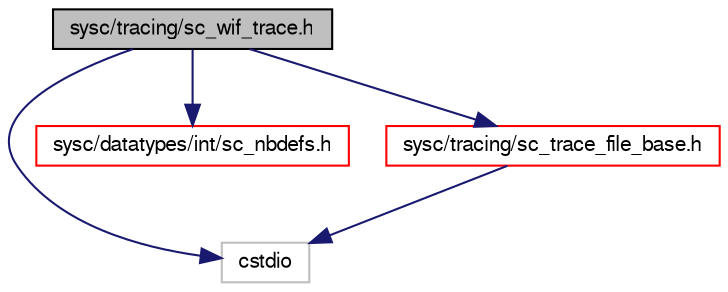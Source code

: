 digraph G
{
  edge [fontname="FreeSans",fontsize="10",labelfontname="FreeSans",labelfontsize="10"];
  node [fontname="FreeSans",fontsize="10",shape=record];
  Node1 [label="sysc/tracing/sc_wif_trace.h",height=0.2,width=0.4,color="black", fillcolor="grey75", style="filled" fontcolor="black"];
  Node1 -> Node2 [color="midnightblue",fontsize="10",style="solid",fontname="FreeSans"];
  Node2 [label="cstdio",height=0.2,width=0.4,color="grey75", fillcolor="white", style="filled"];
  Node1 -> Node3 [color="midnightblue",fontsize="10",style="solid",fontname="FreeSans"];
  Node3 [label="sysc/datatypes/int/sc_nbdefs.h",height=0.2,width=0.4,color="red", fillcolor="white", style="filled",URL="$a00333.html"];
  Node1 -> Node4 [color="midnightblue",fontsize="10",style="solid",fontname="FreeSans"];
  Node4 [label="sysc/tracing/sc_trace_file_base.h",height=0.2,width=0.4,color="red", fillcolor="white", style="filled",URL="$a00383.html"];
  Node4 -> Node2 [color="midnightblue",fontsize="10",style="solid",fontname="FreeSans"];
}
